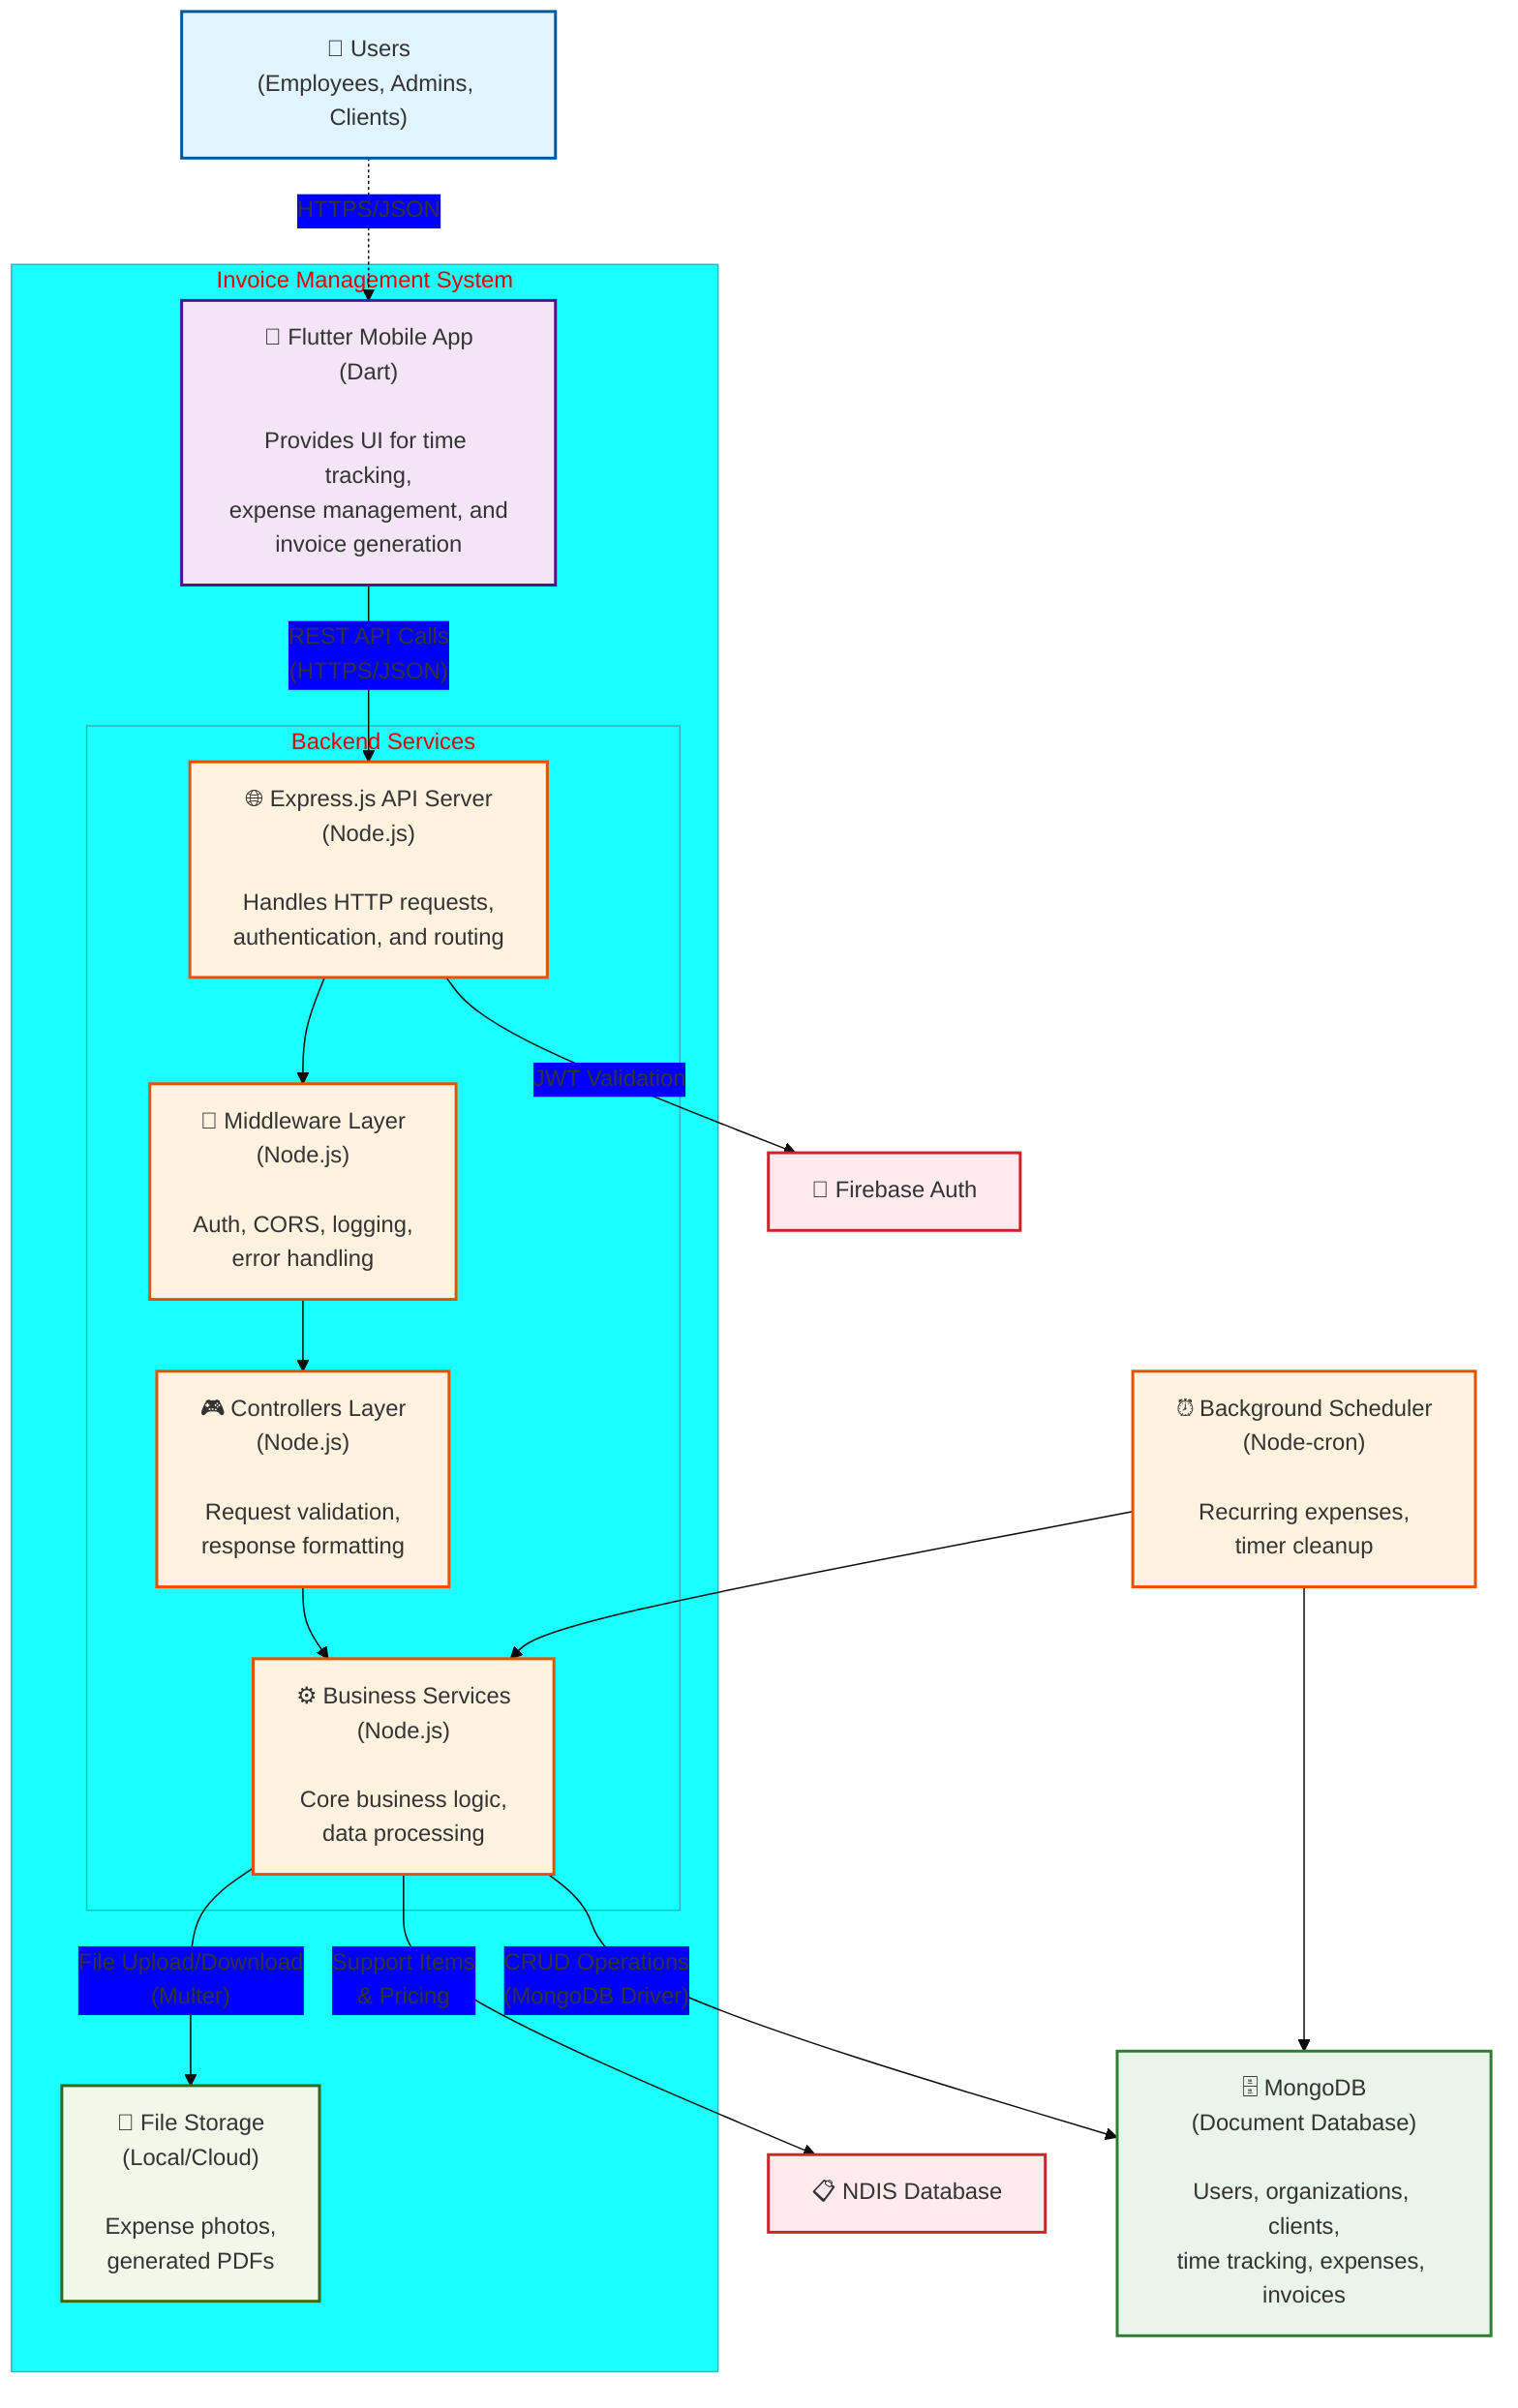 %%{init: {'theme':'base', 'themeVariables': { 'primaryColor': '#ff0000'}}}%%
%% C4 Container Diagram - Invoice Management System
%% Created: 2025-01-19
%% Shows the containers within the system boundary

flowchart TB
    %% External Actors
    Users["👥 Users<br/>(Employees, Admins, Clients)"]
    
    %% External Systems
    Firebase["🔐 Firebase Auth"]
    NDIS["📋 NDIS Database"]
    
    %% System Boundary
    subgraph SystemBoundary ["Invoice Management System"]
        %% Frontend Container
        MobileApp["📱 Flutter Mobile App<br/>(Dart)<br/><br/>Provides UI for time tracking,<br/>expense management, and<br/>invoice generation"]
        
        %% Backend Containers
        subgraph BackendBoundary ["Backend Services"]
            APIGateway["🌐 Express.js API Server<br/>(Node.js)<br/><br/>Handles HTTP requests,<br/>authentication, and routing"]
            
            Controllers["🎮 Controllers Layer<br/>(Node.js)<br/><br/>Request validation,<br/>response formatting"]
            
            Services["⚙️ Business Services<br/>(Node.js)<br/><br/>Core business logic,<br/>data processing"]
            
            Middleware["🔧 Middleware Layer<br/>(Node.js)<br/><br/>Auth, CORS, logging,<br/>error handling"]
        end
        
        %% Storage Containers
        FileSystem["📁 File Storage<br/>(Local/Cloud)<br/><br/>Expense photos,<br/>generated PDFs"]
    end
    
    %% External Database
    MongoDB["🗄️ MongoDB<br/>(Document Database)<br/><br/>Users, organizations, clients,<br/>time tracking, expenses, invoices"]
    
    %% Relationships
    Users -.->|"HTTPS/JSON"| MobileApp
    
    MobileApp -->|"REST API Calls<br/>(HTTPS/JSON)"| APIGateway
    
    APIGateway --> Middleware
    Middleware --> Controllers
    Controllers --> Services
    
    APIGateway -->|"JWT Validation"| Firebase
    Services -->|"Support Items<br/>& Pricing"| NDIS
    
    Services -->|"CRUD Operations<br/>(MongoDB Driver)"| MongoDB
    Services -->|"File Upload/Download<br/>(Multer)"| FileSystem
    
    %% Background Services
    Scheduler["⏰ Background Scheduler<br/>(Node-cron)<br/><br/>Recurring expenses,<br/>timer cleanup"]
    
    Scheduler --> Services
    Scheduler --> MongoDB
    
    %% Styling
    classDef person fill:#e1f5fe,stroke:#01579b,stroke-width:2px
    classDef frontend fill:#f3e5f5,stroke:#4a148c,stroke-width:2px
    classDef backend fill:#fff3e0,stroke:#e65100,stroke-width:2px
    classDef database fill:#e8f5e8,stroke:#2e7d32,stroke-width:2px
    classDef external fill:#ffebee,stroke:#c62828,stroke-width:2px
    classDef storage fill:#f1f8e9,stroke:#33691e,stroke-width:2px
    
    class Users person
    class MobileApp frontend
    class APIGateway,Controllers,Services,Middleware,Scheduler backend
    class MongoDB database
    class Firebase,NDIS external
    class FileSystem storage
